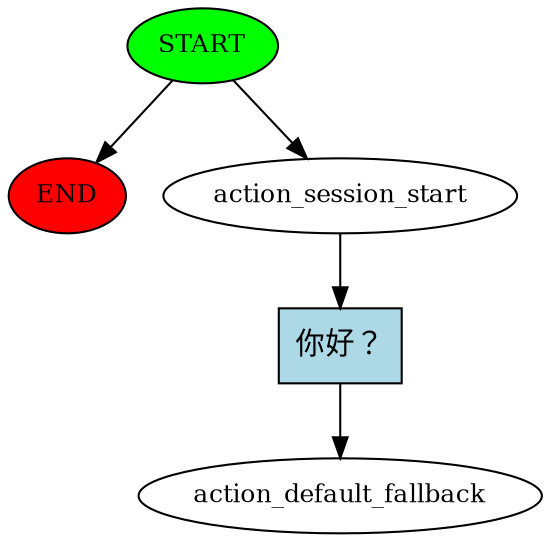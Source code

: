 digraph  {
0 [class="start active", fillcolor=green, fontsize=12, label=START, style=filled];
"-1" [class=end, fillcolor=red, fontsize=12, label=END, style=filled];
1 [class=active, fontsize=12, label=action_session_start];
2 [class="dashed active", fontsize=12, label=action_default_fallback];
3 [class="intent active", fillcolor=lightblue, label="你好？", shape=rect, style=filled];
0 -> "-1"  [class="", key=NONE, label=""];
0 -> 1  [class=active, key=NONE, label=""];
1 -> 3  [class=active, key=0];
3 -> 2  [class=active, key=0];
}
